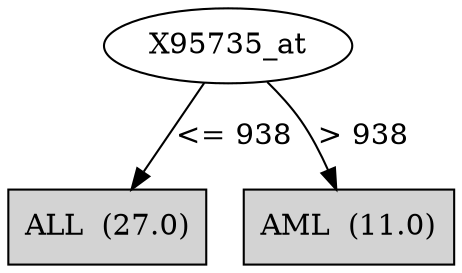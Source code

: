 digraph J48Tree {
N0 [label="X95735_at" ]
N0->N1 [label="<= 938"]
N1 [label="ALL  (27.0)" shape=box style=filled ]
N0->N2 [label="> 938"]
N2 [label="AML  (11.0)" shape=box style=filled ]
}
